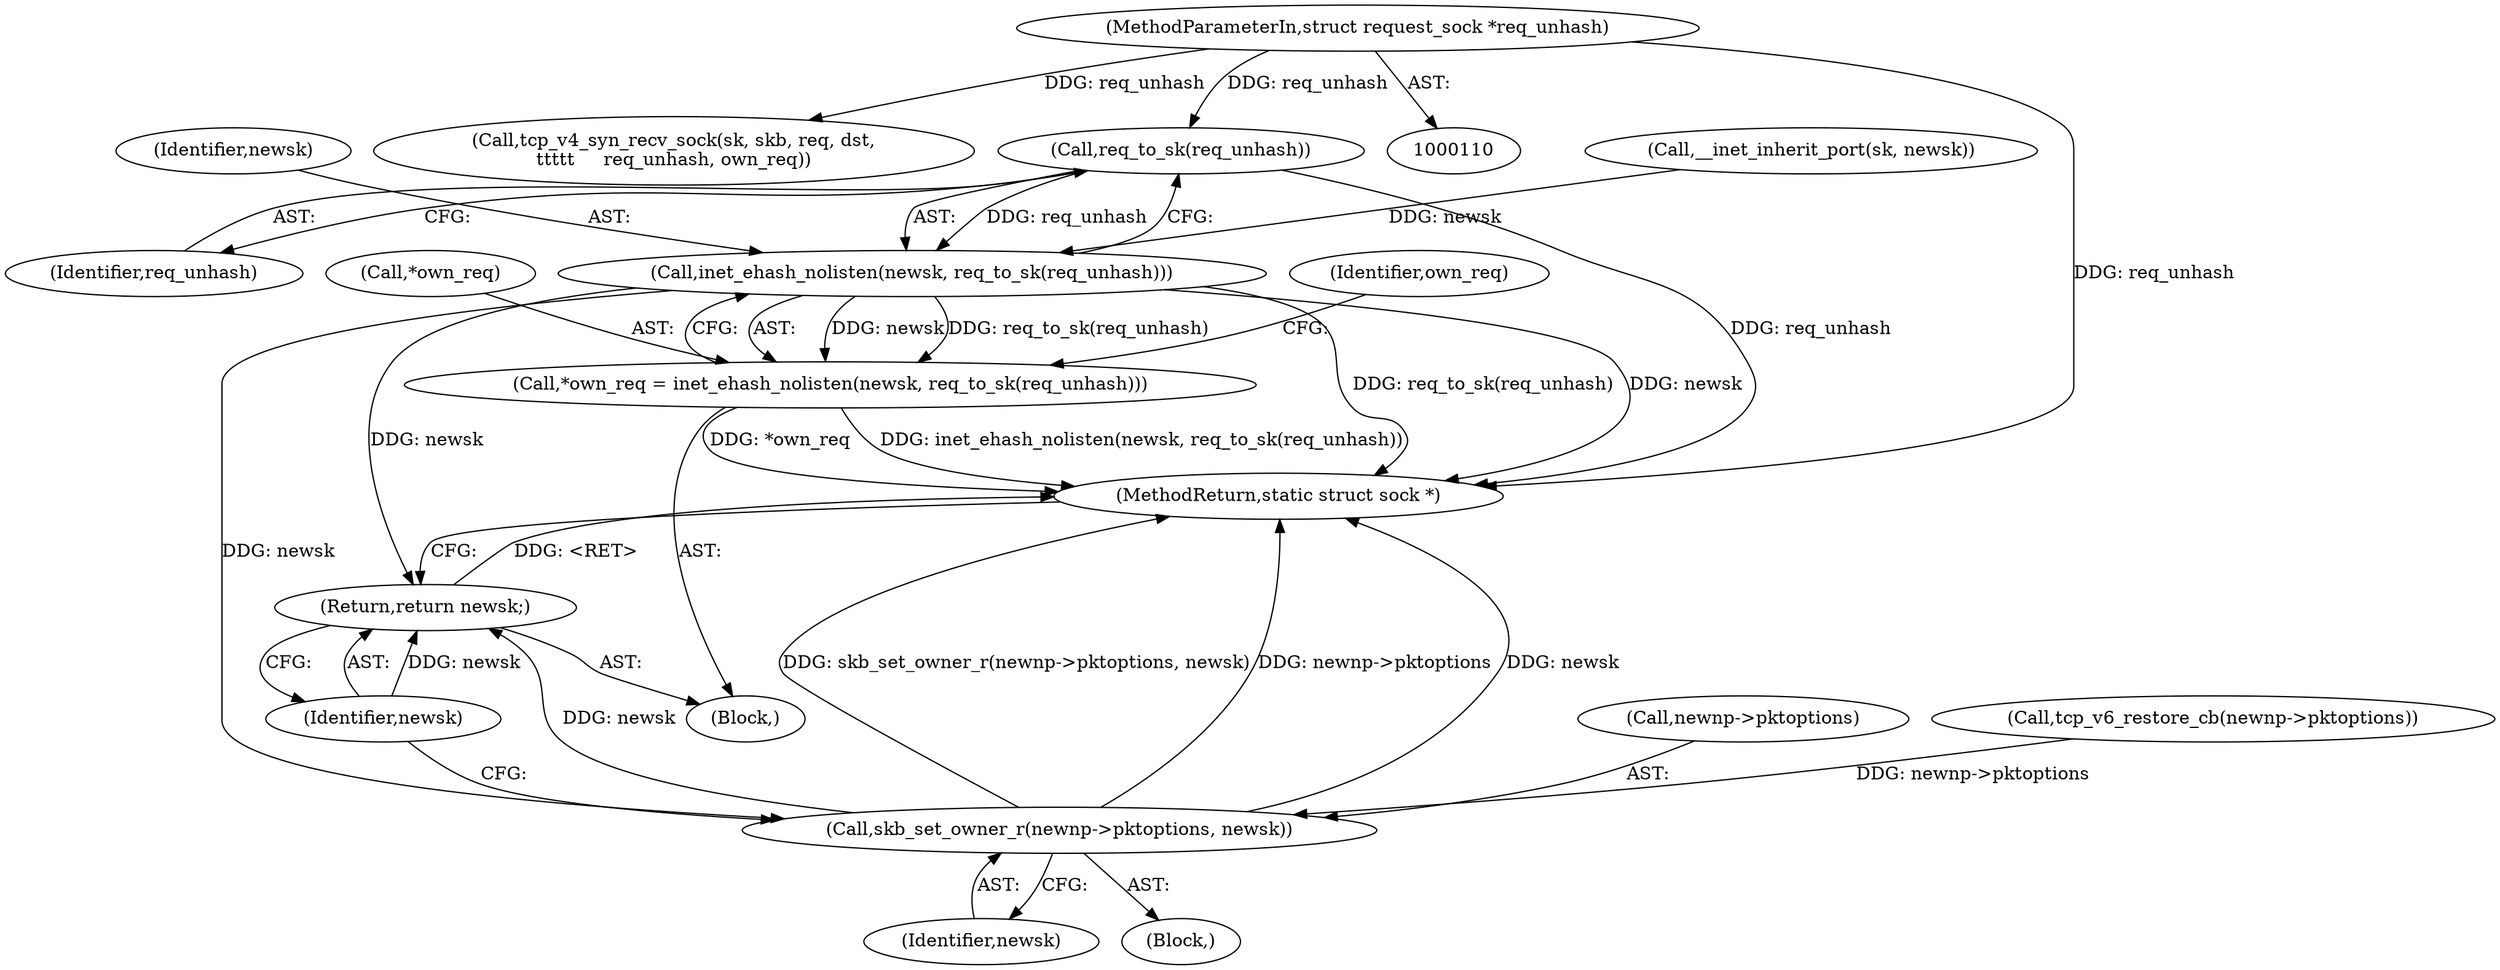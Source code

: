 digraph "0_linux_83eaddab4378db256d00d295bda6ca997cd13a52_0@pointer" {
"1000579" [label="(Call,req_to_sk(req_unhash))"];
"1000115" [label="(MethodParameterIn,struct request_sock *req_unhash)"];
"1000577" [label="(Call,inet_ehash_nolisten(newsk, req_to_sk(req_unhash)))"];
"1000574" [label="(Call,*own_req = inet_ehash_nolisten(newsk, req_to_sk(req_unhash)))"];
"1000622" [label="(Call,skb_set_owner_r(newnp->pktoptions, newsk))"];
"1000627" [label="(Return,return newsk;)"];
"1000623" [label="(Call,newnp->pktoptions)"];
"1000115" [label="(MethodParameterIn,struct request_sock *req_unhash)"];
"1000579" [label="(Call,req_to_sk(req_unhash))"];
"1000574" [label="(Call,*own_req = inet_ehash_nolisten(newsk, req_to_sk(req_unhash)))"];
"1000627" [label="(Return,return newsk;)"];
"1000142" [label="(Call,tcp_v4_syn_recv_sock(sk, skb, req, dst,\n\t\t\t\t\t     req_unhash, own_req))"];
"1000575" [label="(Call,*own_req)"];
"1000580" [label="(Identifier,req_unhash)"];
"1000578" [label="(Identifier,newsk)"];
"1000577" [label="(Call,inet_ehash_nolisten(newsk, req_to_sk(req_unhash)))"];
"1000564" [label="(Call,__inet_inherit_port(sk, newsk))"];
"1000622" [label="(Call,skb_set_owner_r(newnp->pktoptions, newsk))"];
"1000117" [label="(Block,)"];
"1000626" [label="(Identifier,newsk)"];
"1000618" [label="(Call,tcp_v6_restore_cb(newnp->pktoptions))"];
"1000628" [label="(Identifier,newsk)"];
"1000583" [label="(Identifier,own_req)"];
"1000617" [label="(Block,)"];
"1000642" [label="(MethodReturn,static struct sock *)"];
"1000579" -> "1000577"  [label="AST: "];
"1000579" -> "1000580"  [label="CFG: "];
"1000580" -> "1000579"  [label="AST: "];
"1000577" -> "1000579"  [label="CFG: "];
"1000579" -> "1000642"  [label="DDG: req_unhash"];
"1000579" -> "1000577"  [label="DDG: req_unhash"];
"1000115" -> "1000579"  [label="DDG: req_unhash"];
"1000115" -> "1000110"  [label="AST: "];
"1000115" -> "1000642"  [label="DDG: req_unhash"];
"1000115" -> "1000142"  [label="DDG: req_unhash"];
"1000577" -> "1000574"  [label="AST: "];
"1000578" -> "1000577"  [label="AST: "];
"1000574" -> "1000577"  [label="CFG: "];
"1000577" -> "1000642"  [label="DDG: req_to_sk(req_unhash)"];
"1000577" -> "1000642"  [label="DDG: newsk"];
"1000577" -> "1000574"  [label="DDG: newsk"];
"1000577" -> "1000574"  [label="DDG: req_to_sk(req_unhash)"];
"1000564" -> "1000577"  [label="DDG: newsk"];
"1000577" -> "1000622"  [label="DDG: newsk"];
"1000577" -> "1000627"  [label="DDG: newsk"];
"1000574" -> "1000117"  [label="AST: "];
"1000575" -> "1000574"  [label="AST: "];
"1000583" -> "1000574"  [label="CFG: "];
"1000574" -> "1000642"  [label="DDG: *own_req"];
"1000574" -> "1000642"  [label="DDG: inet_ehash_nolisten(newsk, req_to_sk(req_unhash))"];
"1000622" -> "1000617"  [label="AST: "];
"1000622" -> "1000626"  [label="CFG: "];
"1000623" -> "1000622"  [label="AST: "];
"1000626" -> "1000622"  [label="AST: "];
"1000628" -> "1000622"  [label="CFG: "];
"1000622" -> "1000642"  [label="DDG: skb_set_owner_r(newnp->pktoptions, newsk)"];
"1000622" -> "1000642"  [label="DDG: newnp->pktoptions"];
"1000622" -> "1000642"  [label="DDG: newsk"];
"1000618" -> "1000622"  [label="DDG: newnp->pktoptions"];
"1000622" -> "1000627"  [label="DDG: newsk"];
"1000627" -> "1000117"  [label="AST: "];
"1000627" -> "1000628"  [label="CFG: "];
"1000628" -> "1000627"  [label="AST: "];
"1000642" -> "1000627"  [label="CFG: "];
"1000627" -> "1000642"  [label="DDG: <RET>"];
"1000628" -> "1000627"  [label="DDG: newsk"];
}
